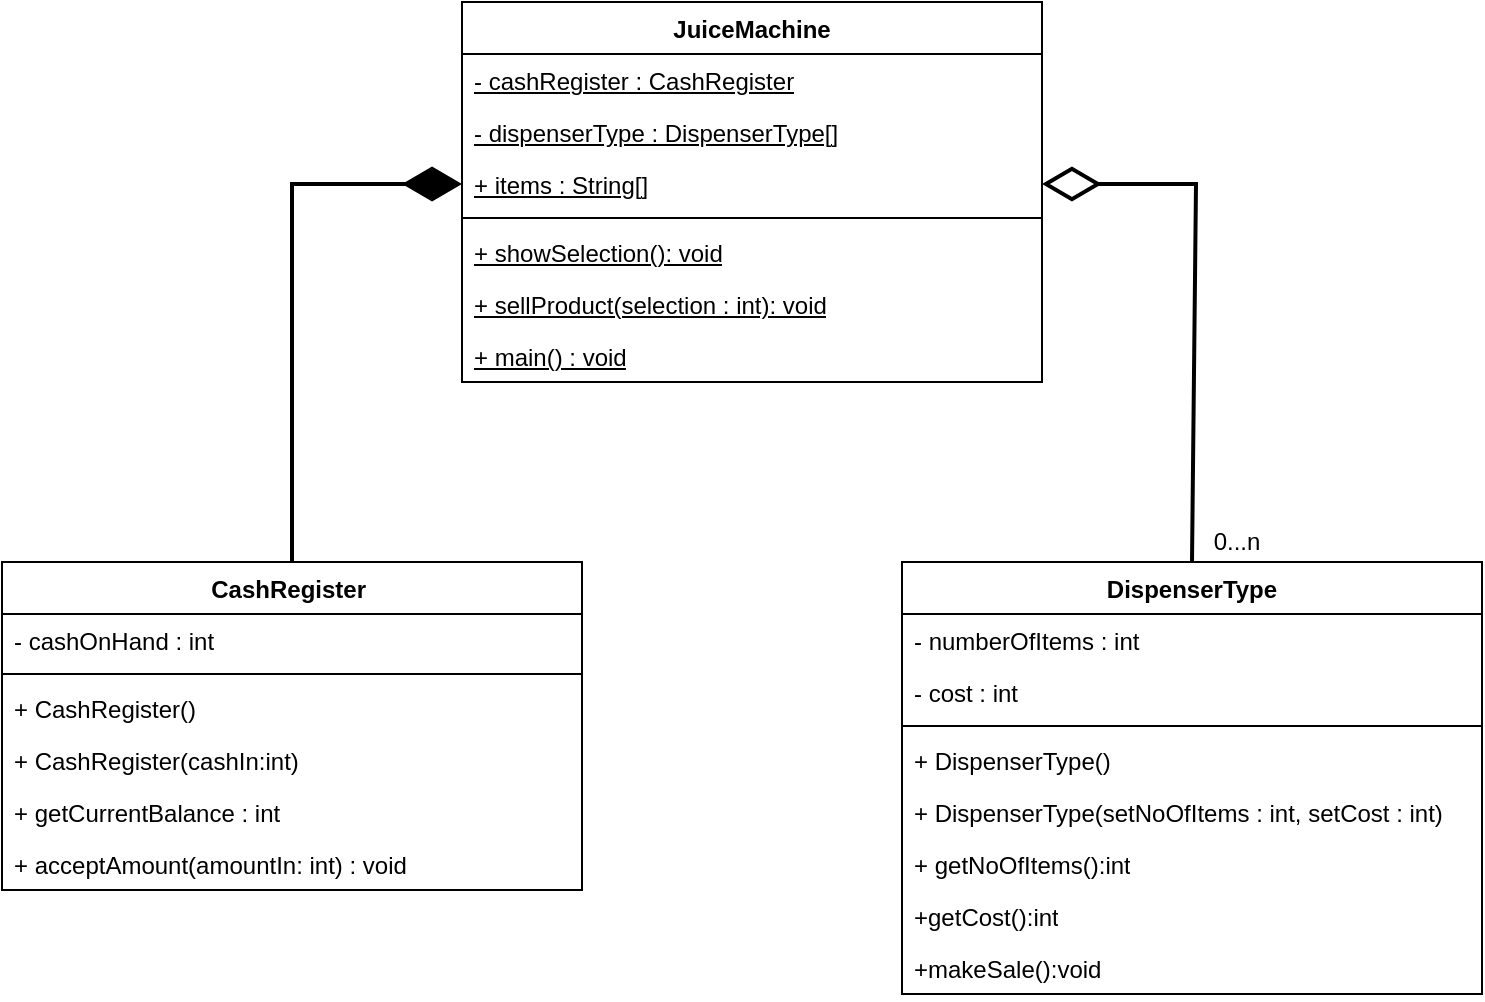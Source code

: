 <mxfile version="22.0.4" type="github">
  <diagram id="C5RBs43oDa-KdzZeNtuy" name="Page-1">
    <mxGraphModel dx="1105" dy="597" grid="1" gridSize="10" guides="1" tooltips="1" connect="1" arrows="1" fold="1" page="1" pageScale="1" pageWidth="827" pageHeight="1169" math="0" shadow="0">
      <root>
        <mxCell id="WIyWlLk6GJQsqaUBKTNV-0" />
        <mxCell id="WIyWlLk6GJQsqaUBKTNV-1" parent="WIyWlLk6GJQsqaUBKTNV-0" />
        <mxCell id="4d0Bee4fPuJmACnRdhfe-0" value="JuiceMachine" style="swimlane;fontStyle=1;align=center;verticalAlign=top;childLayout=stackLayout;horizontal=1;startSize=26;horizontalStack=0;resizeParent=1;resizeParentMax=0;resizeLast=0;collapsible=1;marginBottom=0;whiteSpace=wrap;html=1;" vertex="1" parent="WIyWlLk6GJQsqaUBKTNV-1">
          <mxGeometry x="273" y="40" width="290" height="190" as="geometry" />
        </mxCell>
        <mxCell id="4d0Bee4fPuJmACnRdhfe-1" value="&lt;u&gt;- cashRegister : CashRegister&lt;/u&gt;" style="text;strokeColor=none;fillColor=none;align=left;verticalAlign=top;spacingLeft=4;spacingRight=4;overflow=hidden;rotatable=0;points=[[0,0.5],[1,0.5]];portConstraint=eastwest;whiteSpace=wrap;html=1;" vertex="1" parent="4d0Bee4fPuJmACnRdhfe-0">
          <mxGeometry y="26" width="290" height="26" as="geometry" />
        </mxCell>
        <mxCell id="4d0Bee4fPuJmACnRdhfe-2" value="&lt;u&gt;- dispenserType : DispenserType[]&lt;/u&gt;" style="text;strokeColor=none;fillColor=none;align=left;verticalAlign=top;spacingLeft=4;spacingRight=4;overflow=hidden;rotatable=0;points=[[0,0.5],[1,0.5]];portConstraint=eastwest;whiteSpace=wrap;html=1;" vertex="1" parent="4d0Bee4fPuJmACnRdhfe-0">
          <mxGeometry y="52" width="290" height="26" as="geometry" />
        </mxCell>
        <mxCell id="4d0Bee4fPuJmACnRdhfe-3" value="&lt;u&gt;+ items : String[]&lt;/u&gt;" style="text;strokeColor=none;fillColor=none;align=left;verticalAlign=top;spacingLeft=4;spacingRight=4;overflow=hidden;rotatable=0;points=[[0,0.5],[1,0.5]];portConstraint=eastwest;whiteSpace=wrap;html=1;" vertex="1" parent="4d0Bee4fPuJmACnRdhfe-0">
          <mxGeometry y="78" width="290" height="26" as="geometry" />
        </mxCell>
        <mxCell id="4d0Bee4fPuJmACnRdhfe-4" value="" style="line;strokeWidth=1;fillColor=none;align=left;verticalAlign=middle;spacingTop=-1;spacingLeft=3;spacingRight=3;rotatable=0;labelPosition=right;points=[];portConstraint=eastwest;strokeColor=inherit;" vertex="1" parent="4d0Bee4fPuJmACnRdhfe-0">
          <mxGeometry y="104" width="290" height="8" as="geometry" />
        </mxCell>
        <mxCell id="4d0Bee4fPuJmACnRdhfe-5" value="&lt;u&gt;+ showSelection(): void&lt;/u&gt;" style="text;strokeColor=none;fillColor=none;align=left;verticalAlign=top;spacingLeft=4;spacingRight=4;overflow=hidden;rotatable=0;points=[[0,0.5],[1,0.5]];portConstraint=eastwest;whiteSpace=wrap;html=1;" vertex="1" parent="4d0Bee4fPuJmACnRdhfe-0">
          <mxGeometry y="112" width="290" height="26" as="geometry" />
        </mxCell>
        <mxCell id="4d0Bee4fPuJmACnRdhfe-6" value="&lt;u&gt;+ sellProduct(selection : int): void&lt;/u&gt;" style="text;strokeColor=none;fillColor=none;align=left;verticalAlign=top;spacingLeft=4;spacingRight=4;overflow=hidden;rotatable=0;points=[[0,0.5],[1,0.5]];portConstraint=eastwest;whiteSpace=wrap;html=1;" vertex="1" parent="4d0Bee4fPuJmACnRdhfe-0">
          <mxGeometry y="138" width="290" height="26" as="geometry" />
        </mxCell>
        <mxCell id="4d0Bee4fPuJmACnRdhfe-7" value="&lt;u&gt;+ main() : void&lt;/u&gt;" style="text;strokeColor=none;fillColor=none;align=left;verticalAlign=top;spacingLeft=4;spacingRight=4;overflow=hidden;rotatable=0;points=[[0,0.5],[1,0.5]];portConstraint=eastwest;whiteSpace=wrap;html=1;" vertex="1" parent="4d0Bee4fPuJmACnRdhfe-0">
          <mxGeometry y="164" width="290" height="26" as="geometry" />
        </mxCell>
        <mxCell id="4d0Bee4fPuJmACnRdhfe-8" value="CashRegister&amp;nbsp;" style="swimlane;fontStyle=1;align=center;verticalAlign=top;childLayout=stackLayout;horizontal=1;startSize=26;horizontalStack=0;resizeParent=1;resizeParentMax=0;resizeLast=0;collapsible=1;marginBottom=0;whiteSpace=wrap;html=1;" vertex="1" parent="WIyWlLk6GJQsqaUBKTNV-1">
          <mxGeometry x="43" y="320" width="290" height="164" as="geometry" />
        </mxCell>
        <mxCell id="4d0Bee4fPuJmACnRdhfe-9" value="- cashOnHand : int" style="text;strokeColor=none;fillColor=none;align=left;verticalAlign=top;spacingLeft=4;spacingRight=4;overflow=hidden;rotatable=0;points=[[0,0.5],[1,0.5]];portConstraint=eastwest;whiteSpace=wrap;html=1;" vertex="1" parent="4d0Bee4fPuJmACnRdhfe-8">
          <mxGeometry y="26" width="290" height="26" as="geometry" />
        </mxCell>
        <mxCell id="4d0Bee4fPuJmACnRdhfe-10" value="" style="line;strokeWidth=1;fillColor=none;align=left;verticalAlign=middle;spacingTop=-1;spacingLeft=3;spacingRight=3;rotatable=0;labelPosition=right;points=[];portConstraint=eastwest;strokeColor=inherit;" vertex="1" parent="4d0Bee4fPuJmACnRdhfe-8">
          <mxGeometry y="52" width="290" height="8" as="geometry" />
        </mxCell>
        <mxCell id="4d0Bee4fPuJmACnRdhfe-11" value="+ CashRegister()&amp;nbsp;" style="text;strokeColor=none;fillColor=none;align=left;verticalAlign=top;spacingLeft=4;spacingRight=4;overflow=hidden;rotatable=0;points=[[0,0.5],[1,0.5]];portConstraint=eastwest;whiteSpace=wrap;html=1;" vertex="1" parent="4d0Bee4fPuJmACnRdhfe-8">
          <mxGeometry y="60" width="290" height="26" as="geometry" />
        </mxCell>
        <mxCell id="4d0Bee4fPuJmACnRdhfe-12" value="+ CashRegister(cashIn:int)" style="text;strokeColor=none;fillColor=none;align=left;verticalAlign=top;spacingLeft=4;spacingRight=4;overflow=hidden;rotatable=0;points=[[0,0.5],[1,0.5]];portConstraint=eastwest;whiteSpace=wrap;html=1;" vertex="1" parent="4d0Bee4fPuJmACnRdhfe-8">
          <mxGeometry y="86" width="290" height="26" as="geometry" />
        </mxCell>
        <mxCell id="4d0Bee4fPuJmACnRdhfe-13" value="+ getCurrentBalance : int" style="text;strokeColor=none;fillColor=none;align=left;verticalAlign=top;spacingLeft=4;spacingRight=4;overflow=hidden;rotatable=0;points=[[0,0.5],[1,0.5]];portConstraint=eastwest;whiteSpace=wrap;html=1;" vertex="1" parent="4d0Bee4fPuJmACnRdhfe-8">
          <mxGeometry y="112" width="290" height="26" as="geometry" />
        </mxCell>
        <mxCell id="4d0Bee4fPuJmACnRdhfe-14" value="+ acceptAmount(amountIn: int) : void" style="text;strokeColor=none;fillColor=none;align=left;verticalAlign=top;spacingLeft=4;spacingRight=4;overflow=hidden;rotatable=0;points=[[0,0.5],[1,0.5]];portConstraint=eastwest;whiteSpace=wrap;html=1;" vertex="1" parent="4d0Bee4fPuJmACnRdhfe-8">
          <mxGeometry y="138" width="290" height="26" as="geometry" />
        </mxCell>
        <mxCell id="4d0Bee4fPuJmACnRdhfe-15" value="DispenserType" style="swimlane;fontStyle=1;align=center;verticalAlign=top;childLayout=stackLayout;horizontal=1;startSize=26;horizontalStack=0;resizeParent=1;resizeParentMax=0;resizeLast=0;collapsible=1;marginBottom=0;whiteSpace=wrap;html=1;" vertex="1" parent="WIyWlLk6GJQsqaUBKTNV-1">
          <mxGeometry x="493" y="320" width="290" height="216" as="geometry" />
        </mxCell>
        <mxCell id="4d0Bee4fPuJmACnRdhfe-16" value="- numberOfItems : int" style="text;strokeColor=none;fillColor=none;align=left;verticalAlign=top;spacingLeft=4;spacingRight=4;overflow=hidden;rotatable=0;points=[[0,0.5],[1,0.5]];portConstraint=eastwest;whiteSpace=wrap;html=1;" vertex="1" parent="4d0Bee4fPuJmACnRdhfe-15">
          <mxGeometry y="26" width="290" height="26" as="geometry" />
        </mxCell>
        <mxCell id="4d0Bee4fPuJmACnRdhfe-17" value="- cost : int" style="text;strokeColor=none;fillColor=none;align=left;verticalAlign=top;spacingLeft=4;spacingRight=4;overflow=hidden;rotatable=0;points=[[0,0.5],[1,0.5]];portConstraint=eastwest;whiteSpace=wrap;html=1;" vertex="1" parent="4d0Bee4fPuJmACnRdhfe-15">
          <mxGeometry y="52" width="290" height="26" as="geometry" />
        </mxCell>
        <mxCell id="4d0Bee4fPuJmACnRdhfe-18" value="" style="line;strokeWidth=1;fillColor=none;align=left;verticalAlign=middle;spacingTop=-1;spacingLeft=3;spacingRight=3;rotatable=0;labelPosition=right;points=[];portConstraint=eastwest;strokeColor=inherit;" vertex="1" parent="4d0Bee4fPuJmACnRdhfe-15">
          <mxGeometry y="78" width="290" height="8" as="geometry" />
        </mxCell>
        <mxCell id="4d0Bee4fPuJmACnRdhfe-19" value="+ DispenserType()" style="text;strokeColor=none;fillColor=none;align=left;verticalAlign=top;spacingLeft=4;spacingRight=4;overflow=hidden;rotatable=0;points=[[0,0.5],[1,0.5]];portConstraint=eastwest;whiteSpace=wrap;html=1;" vertex="1" parent="4d0Bee4fPuJmACnRdhfe-15">
          <mxGeometry y="86" width="290" height="26" as="geometry" />
        </mxCell>
        <mxCell id="4d0Bee4fPuJmACnRdhfe-20" value="+ DispenserType(setNoOfItems : int, setCost : int)" style="text;strokeColor=none;fillColor=none;align=left;verticalAlign=top;spacingLeft=4;spacingRight=4;overflow=hidden;rotatable=0;points=[[0,0.5],[1,0.5]];portConstraint=eastwest;whiteSpace=wrap;html=1;" vertex="1" parent="4d0Bee4fPuJmACnRdhfe-15">
          <mxGeometry y="112" width="290" height="26" as="geometry" />
        </mxCell>
        <mxCell id="4d0Bee4fPuJmACnRdhfe-21" value="+ getNoOfItems():int" style="text;strokeColor=none;fillColor=none;align=left;verticalAlign=top;spacingLeft=4;spacingRight=4;overflow=hidden;rotatable=0;points=[[0,0.5],[1,0.5]];portConstraint=eastwest;whiteSpace=wrap;html=1;" vertex="1" parent="4d0Bee4fPuJmACnRdhfe-15">
          <mxGeometry y="138" width="290" height="26" as="geometry" />
        </mxCell>
        <mxCell id="4d0Bee4fPuJmACnRdhfe-22" value="+getCost():int" style="text;strokeColor=none;fillColor=none;align=left;verticalAlign=top;spacingLeft=4;spacingRight=4;overflow=hidden;rotatable=0;points=[[0,0.5],[1,0.5]];portConstraint=eastwest;whiteSpace=wrap;html=1;" vertex="1" parent="4d0Bee4fPuJmACnRdhfe-15">
          <mxGeometry y="164" width="290" height="26" as="geometry" />
        </mxCell>
        <mxCell id="4d0Bee4fPuJmACnRdhfe-23" value="+makeSale():void" style="text;strokeColor=none;fillColor=none;align=left;verticalAlign=top;spacingLeft=4;spacingRight=4;overflow=hidden;rotatable=0;points=[[0,0.5],[1,0.5]];portConstraint=eastwest;whiteSpace=wrap;html=1;" vertex="1" parent="4d0Bee4fPuJmACnRdhfe-15">
          <mxGeometry y="190" width="290" height="26" as="geometry" />
        </mxCell>
        <mxCell id="4d0Bee4fPuJmACnRdhfe-28" value="" style="endArrow=diamondThin;endFill=1;endSize=24;html=1;rounded=0;exitX=0.5;exitY=0;exitDx=0;exitDy=0;strokeWidth=2;entryX=0;entryY=0.5;entryDx=0;entryDy=0;" edge="1" parent="WIyWlLk6GJQsqaUBKTNV-1" source="4d0Bee4fPuJmACnRdhfe-8" target="4d0Bee4fPuJmACnRdhfe-3">
          <mxGeometry width="160" relative="1" as="geometry">
            <mxPoint x="145.5" y="260" as="sourcePoint" />
            <mxPoint x="140" y="190" as="targetPoint" />
            <Array as="points">
              <mxPoint x="188" y="131" />
            </Array>
          </mxGeometry>
        </mxCell>
        <mxCell id="4d0Bee4fPuJmACnRdhfe-29" value="" style="endArrow=diamondThin;endFill=0;endSize=24;html=1;rounded=0;entryX=1;entryY=0.5;entryDx=0;entryDy=0;strokeWidth=2;exitX=0.5;exitY=0;exitDx=0;exitDy=0;" edge="1" parent="WIyWlLk6GJQsqaUBKTNV-1" source="4d0Bee4fPuJmACnRdhfe-15" target="4d0Bee4fPuJmACnRdhfe-3">
          <mxGeometry width="160" relative="1" as="geometry">
            <mxPoint x="710" y="180" as="sourcePoint" />
            <mxPoint x="790" y="150" as="targetPoint" />
            <Array as="points">
              <mxPoint x="640" y="131" />
            </Array>
          </mxGeometry>
        </mxCell>
        <mxCell id="4d0Bee4fPuJmACnRdhfe-30" value="0...n" style="text;strokeColor=none;align=center;fillColor=none;html=1;verticalAlign=middle;whiteSpace=wrap;rounded=0;" vertex="1" parent="WIyWlLk6GJQsqaUBKTNV-1">
          <mxGeometry x="640" y="300" width="41" height="20" as="geometry" />
        </mxCell>
      </root>
    </mxGraphModel>
  </diagram>
</mxfile>
